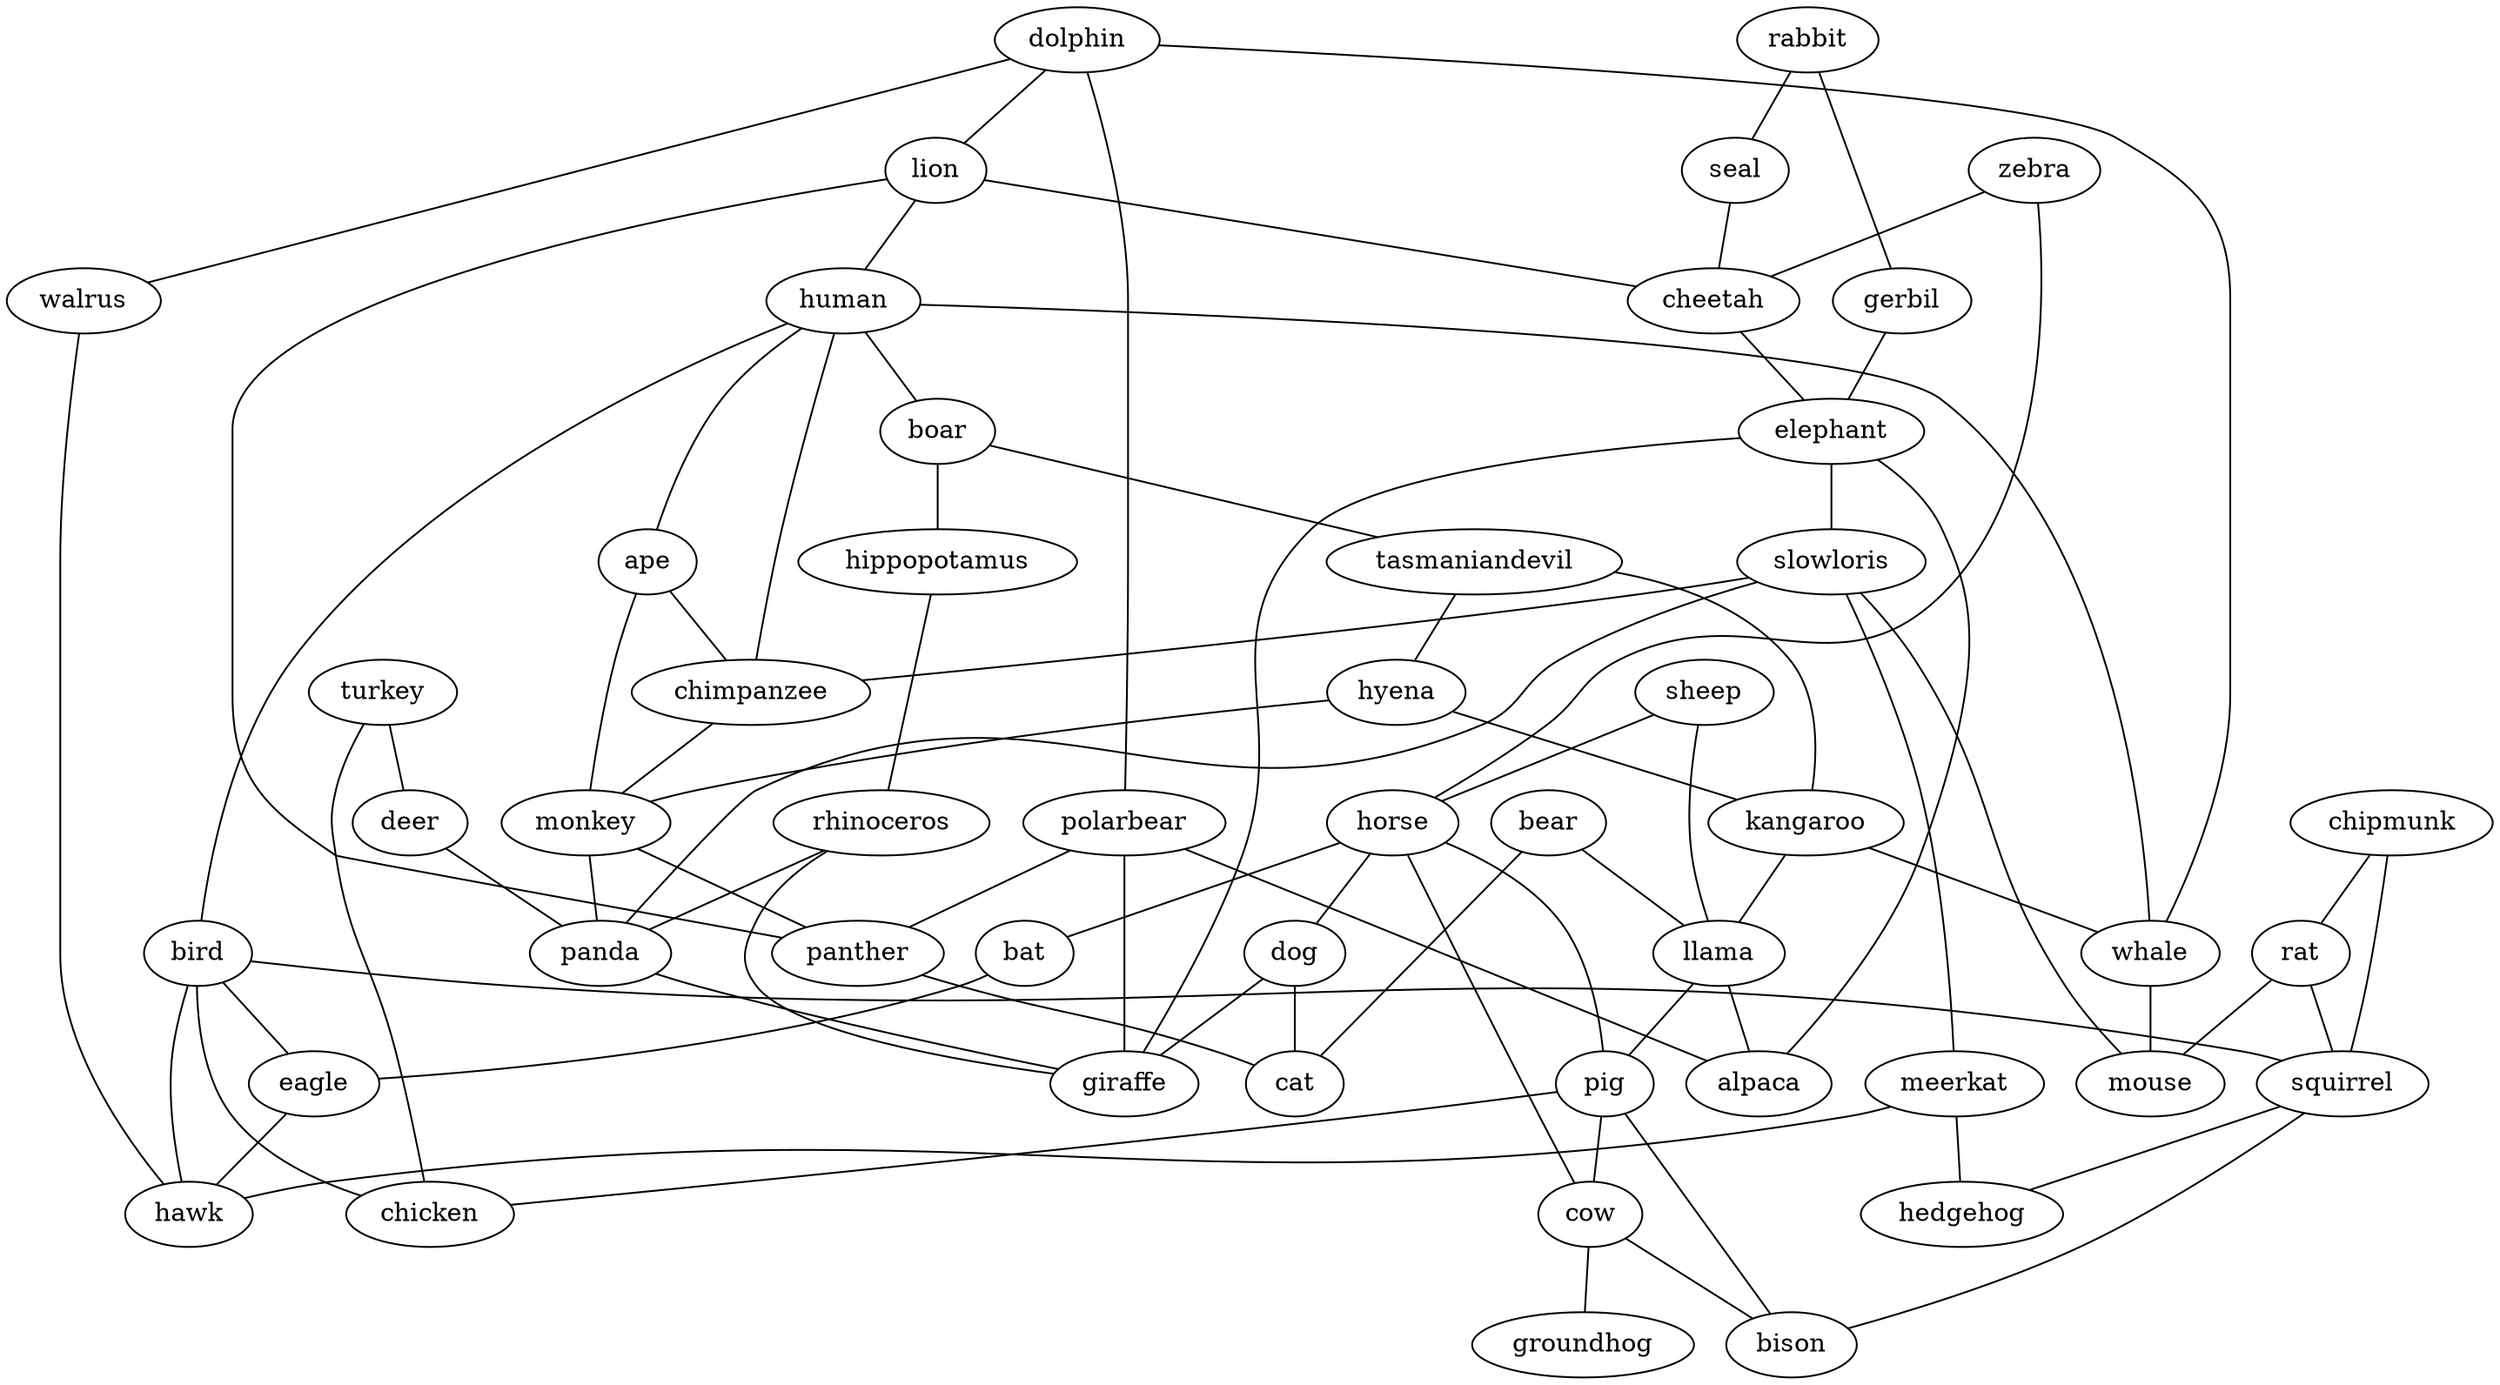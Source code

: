 strict graph G {
rabbit;
turkey;
dolphin;
deer;
lion;
zebra;
human;
seal;
boar;
hippopotamus;
tasmaniandevil;
hyena;
gerbil;
rhinoceros;
chipmunk;
cheetah;
ape;
bird;
rat;
polarbear;
sheep;
squirrel;
kangaroo;
elephant;
horse;
bear;
slowloris;
chimpanzee;
llama;
alpaca;
whale;
pig;
monkey;
bat;
cow;
groundhog;
panther;
dog;
cat;
panda;
chicken;
giraffe;
bison;
meerkat;
mouse;
walrus;
eagle;
hawk;
hedgehog;
rabbit -- seal  [weight=1];
rabbit -- gerbil  [weight=1];
turkey -- chicken  [weight=1];
turkey -- deer  [weight=1];
dolphin -- lion  [weight=1];
dolphin -- whale  [weight=1];
dolphin -- walrus  [weight=1];
dolphin -- polarbear  [weight=1];
deer -- panda  [weight=1];
lion -- panther  [weight=1];
lion -- human  [weight=1];
lion -- cheetah  [weight=1];
zebra -- cheetah  [weight=1];
zebra -- horse  [weight=1];
human -- chimpanzee  [weight=1];
human -- boar  [weight=1];
human -- whale  [weight=1];
human -- bird  [weight=1];
human -- ape  [weight=1];
seal -- cheetah  [weight=1];
boar -- tasmaniandevil  [weight=1];
boar -- hippopotamus  [weight=1];
hippopotamus -- rhinoceros  [weight=1];
tasmaniandevil -- hyena  [weight=1];
tasmaniandevil -- kangaroo  [weight=1];
hyena -- kangaroo  [weight=1];
hyena -- monkey  [weight=1];
gerbil -- elephant  [weight=1];
rhinoceros -- giraffe  [weight=1];
rhinoceros -- panda  [weight=1];
chipmunk -- rat  [weight=1];
chipmunk -- squirrel  [weight=1];
cheetah -- elephant  [weight=1];
ape -- monkey  [weight=1];
ape -- chimpanzee  [weight=1];
bird -- eagle  [weight=1];
bird -- squirrel  [weight=1];
bird -- chicken  [weight=1];
bird -- hawk  [weight=1];
rat -- mouse  [weight=1];
rat -- squirrel  [weight=1];
polarbear -- giraffe  [weight=1];
polarbear -- alpaca  [weight=1];
polarbear -- panther  [weight=1];
sheep -- horse  [weight=1];
sheep -- llama  [weight=1];
squirrel -- bison  [weight=1];
squirrel -- hedgehog  [weight=1];
kangaroo -- whale  [weight=1];
kangaroo -- llama  [weight=1];
elephant -- slowloris  [weight=1];
elephant -- alpaca  [weight=1];
elephant -- giraffe  [weight=1];
horse -- bat  [weight=1];
horse -- cow  [weight=1];
horse -- dog  [weight=1];
horse -- pig  [weight=1];
bear -- llama  [weight=1];
bear -- cat  [weight=1];
slowloris -- chimpanzee  [weight=1];
slowloris -- panda  [weight=1];
slowloris -- mouse  [weight=1];
slowloris -- meerkat  [weight=1];
chimpanzee -- monkey  [weight=1];
llama -- alpaca  [weight=1];
llama -- pig  [weight=1];
whale -- mouse  [weight=1];
pig -- cow  [weight=1];
pig -- bison  [weight=1];
pig -- chicken  [weight=1];
monkey -- panther  [weight=1];
monkey -- panda  [weight=1];
bat -- eagle  [weight=1];
cow -- groundhog  [weight=1];
cow -- bison  [weight=1];
panther -- cat  [weight=1];
dog -- giraffe  [weight=1];
dog -- cat  [weight=1];
panda -- giraffe  [weight=1];
meerkat -- hawk  [weight=1];
meerkat -- hedgehog  [weight=1];
walrus -- hawk  [weight=1];
eagle -- hawk  [weight=1];
}
